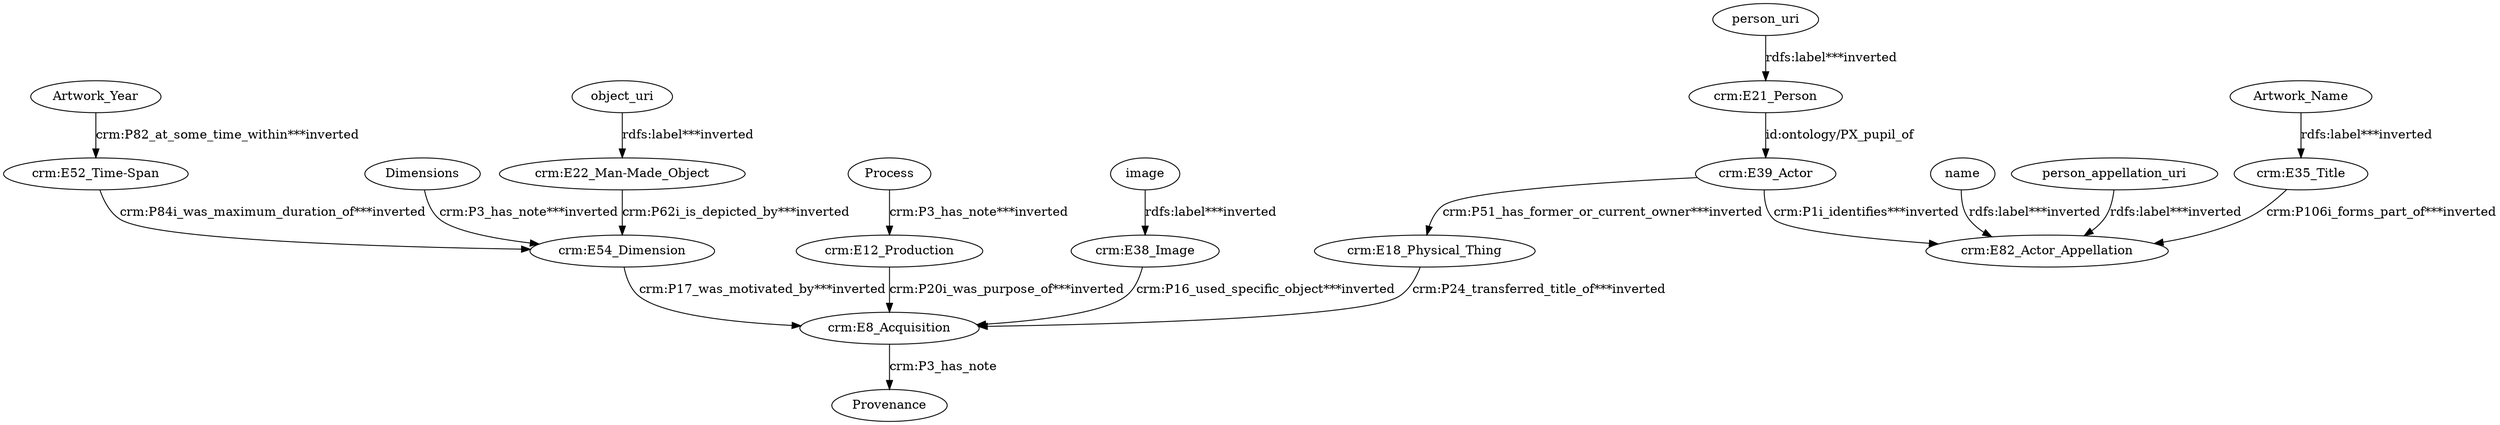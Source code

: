 digraph {
  Artwork_Name [type=attribute_name,label=Artwork_Name]
  "crm:E35_Title1" [type=class_uri,label="crm:E35_Title"]
  Artwork_Year [type=attribute_name,label=Artwork_Year]
  "crm:E52_Time-Span1" [type=class_uri,label="crm:E52_Time-Span"]
  Dimensions [type=attribute_name,label=Dimensions]
  "crm:E54_Dimension1" [type=class_uri,label="crm:E54_Dimension"]
  Process [type=attribute_name,label=Process]
  "crm:E12_Production1" [type=class_uri,label="crm:E12_Production"]
  "crm:E8_Acquisition1" [type=class_uri,label="crm:E8_Acquisition"]
  "crm:E18_Physical_Thing" [type=class_uri,label="crm:E18_Physical_Thing"]
  "crm:E21_Person1" [type=class_uri,label="crm:E21_Person"]
  "crm:E39_Actor" [type=class_uri,label="crm:E39_Actor"]
  "crm:E22_Man-Made_Object1" [type=class_uri,label="crm:E22_Man-Made_Object"]
  "crm:E82_Actor_Appellation1" [type=class_uri,label="crm:E82_Actor_Appellation"]
  "crm:E38_Image1" [type=class_uri,label="crm:E38_Image"]
  Provenance [type=attribute_name,label=Provenance]
  image [type=attribute_name,label=image]
  name [type=attribute_name,label=name]
  object_uri [type=attribute_name,label=object_uri]
  person_appellation_uri [type=attribute_name,label=person_appellation_uri]
  person_uri [type=attribute_name,label=person_uri]
  Artwork_Name -> "crm:E35_Title1" [type=st_property_uri,label="rdfs:label***inverted",weight=1]
  Artwork_Year -> "crm:E52_Time-Span1" [type=st_property_uri,label="crm:P82_at_some_time_within***inverted",weight=1]
  Dimensions -> "crm:E54_Dimension1" [type=st_property_uri,label="crm:P3_has_note***inverted",weight=1]
  Process -> "crm:E12_Production1" [type=st_property_uri,label="crm:P3_has_note***inverted",weight=1]
  "crm:E12_Production1" -> "crm:E8_Acquisition1" [type=inherited,label="crm:P20i_was_purpose_of***inverted",weight=4]
  "crm:E18_Physical_Thing" -> "crm:E8_Acquisition1" [type=direct_property_uri,label="crm:P24_transferred_title_of***inverted",weight=1]
  "crm:E21_Person1" -> "crm:E39_Actor" [label="id:ontology/PX_pupil_of",type=direct_property_uri,weight=1]
  "crm:E22_Man-Made_Object1" -> "crm:E54_Dimension1" [type=inherited,label="crm:P62i_is_depicted_by***inverted",weight=4]
  "crm:E35_Title1" -> "crm:E82_Actor_Appellation1" [type=inherited,label="crm:P106i_forms_part_of***inverted",weight=4]
  "crm:E38_Image1" -> "crm:E8_Acquisition1" [type=inherited,label="crm:P16_used_specific_object***inverted",weight=4]
  "crm:E39_Actor" -> "crm:E18_Physical_Thing" [type=direct_property_uri,label="crm:P51_has_former_or_current_owner***inverted",weight=1]
  "crm:E39_Actor" -> "crm:E82_Actor_Appellation1" [type=inherited,label="crm:P1i_identifies***inverted",weight=4]
  "crm:E52_Time-Span1" -> "crm:E54_Dimension1" [type=direct_property_uri,label="crm:P84i_was_maximum_duration_of***inverted",weight=1]
  "crm:E54_Dimension1" -> "crm:E8_Acquisition1" [type=inherited,label="crm:P17_was_motivated_by***inverted",weight=4]
  "crm:E8_Acquisition1" -> Provenance [label="crm:P3_has_note",type=st_property_uri]
  image -> "crm:E38_Image1" [type=st_property_uri,label="rdfs:label***inverted",weight=1]
  name -> "crm:E82_Actor_Appellation1" [type=st_property_uri,label="rdfs:label***inverted",weight=1]
  object_uri -> "crm:E22_Man-Made_Object1" [type=st_property_uri,label="rdfs:label***inverted",weight=1]
  person_appellation_uri -> "crm:E82_Actor_Appellation1" [type=st_property_uri,label="rdfs:label***inverted",weight=1]
  person_uri -> "crm:E21_Person1" [type=st_property_uri,label="rdfs:label***inverted",weight=1]
}
